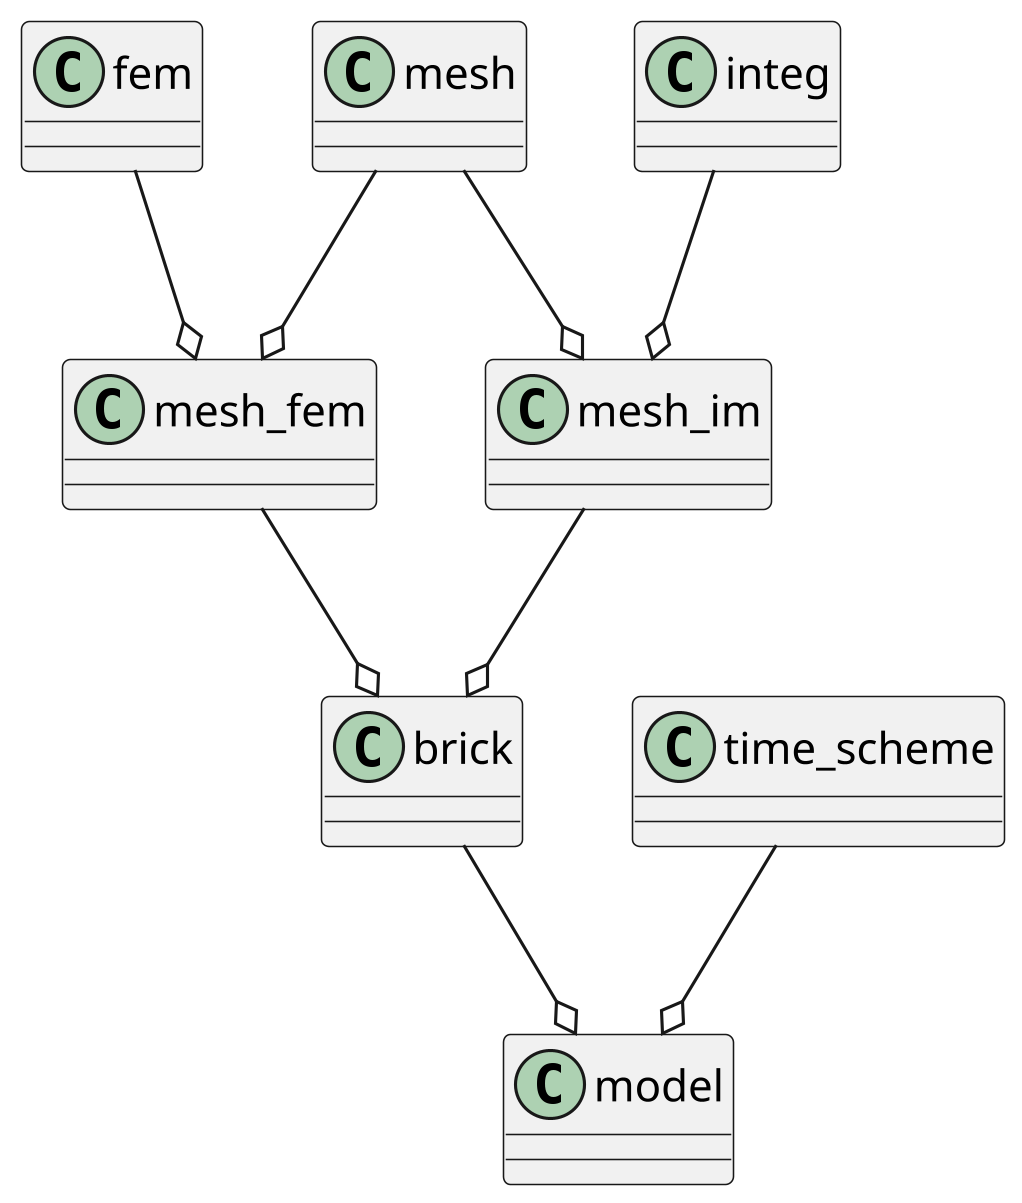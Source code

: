 @startuml{GetFEM.png}
skinparam dpi 300
mesh --o mesh_fem
fem --o mesh_fem
mesh --o mesh_im
integ --o mesh_im
mesh_fem --o brick
mesh_im --o brick
brick --o model
time_scheme --o model
@enduml
